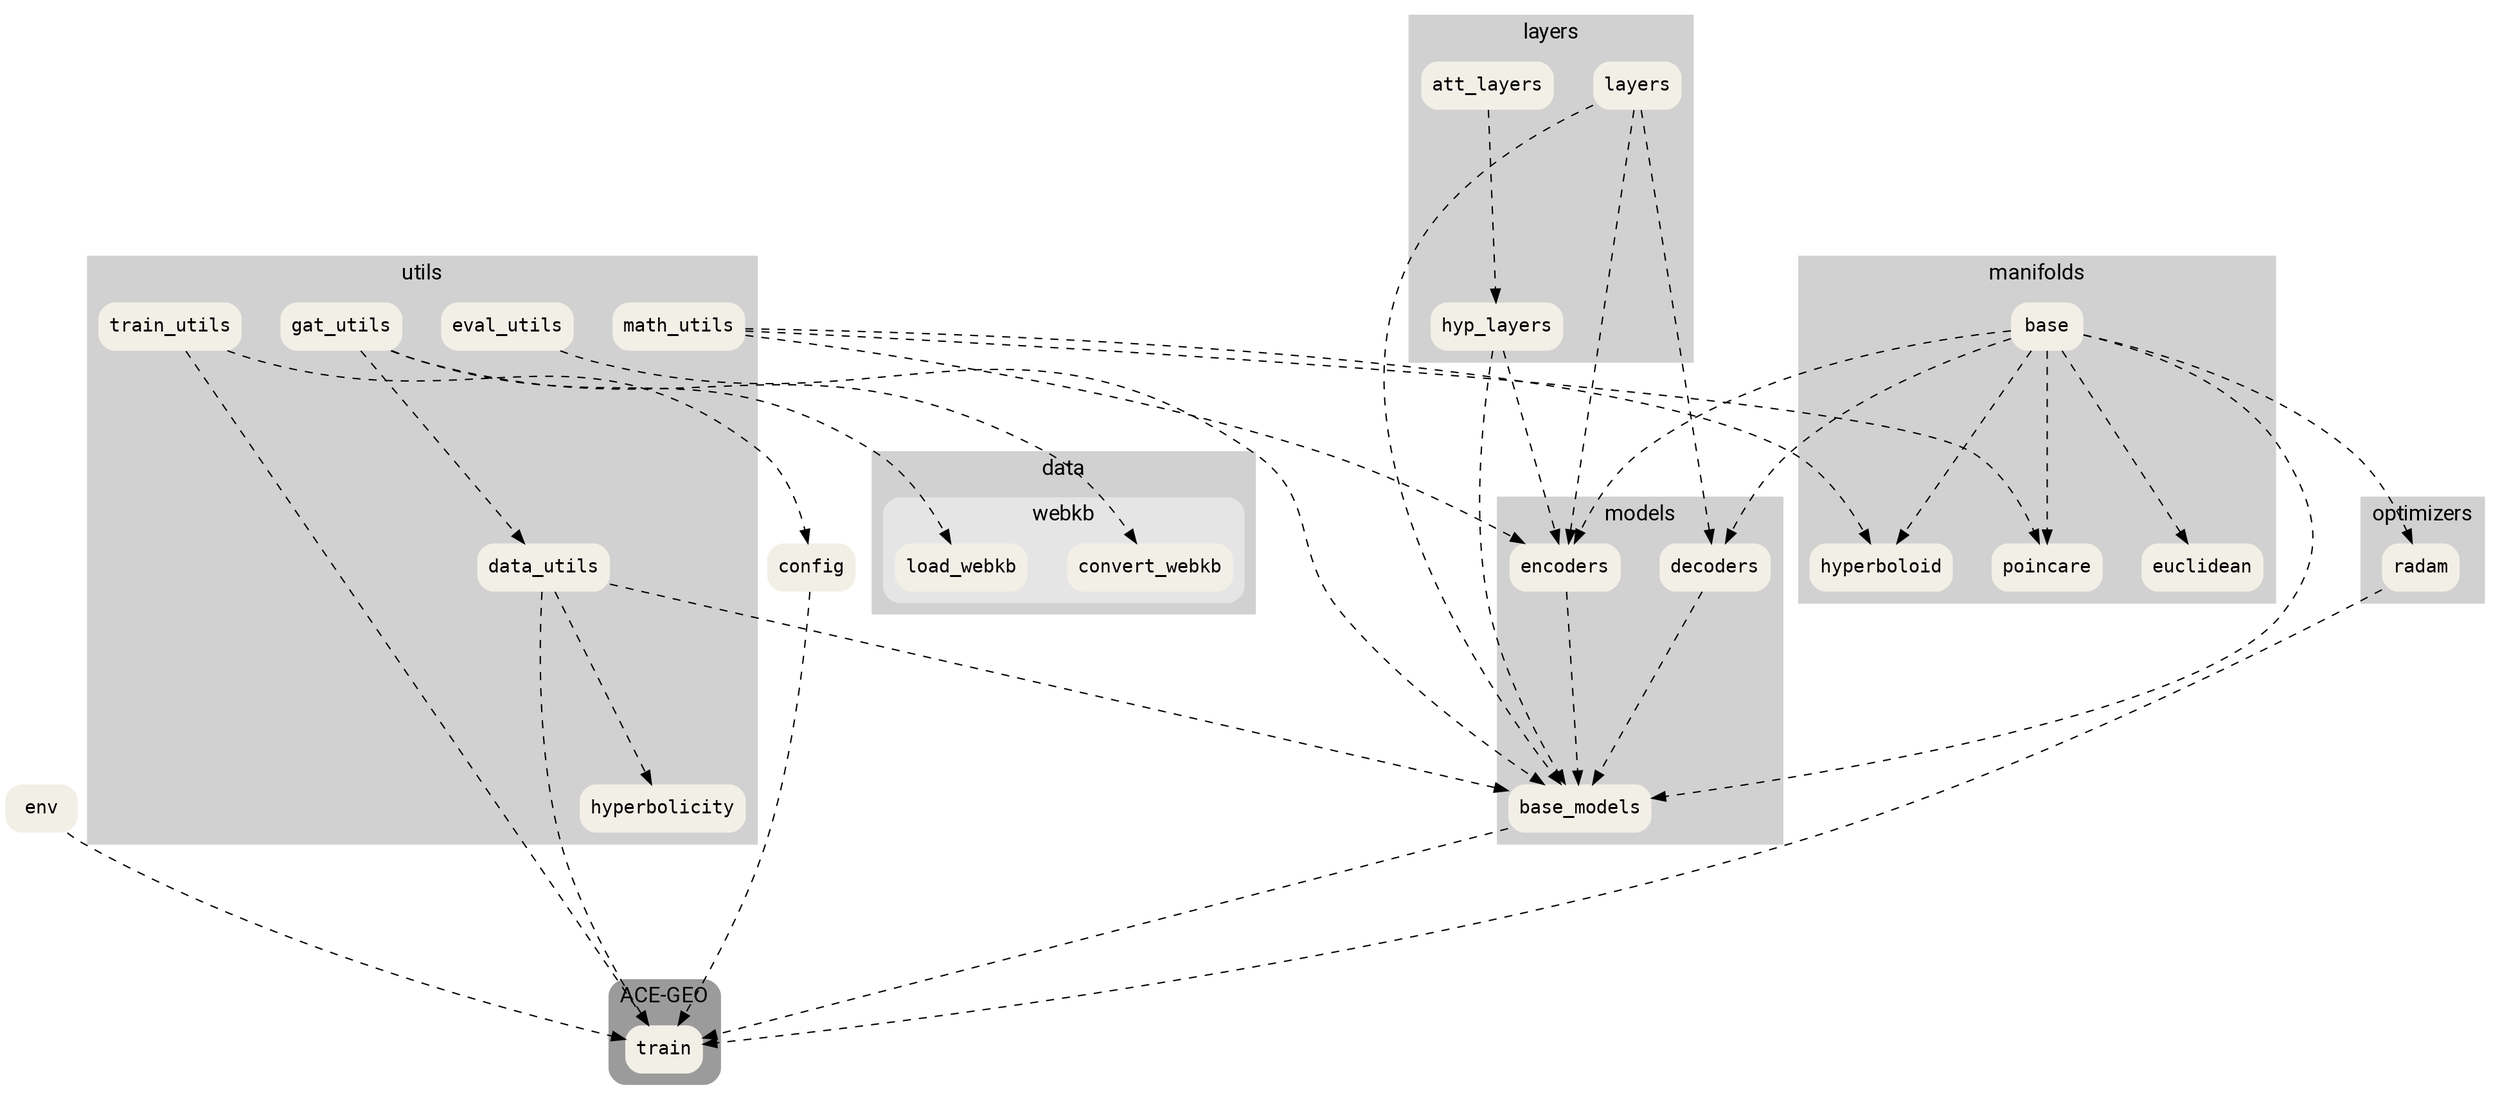 # This file was generated by snakefood3.
strict digraph "dependencies" {
  graph [rankdir = "TB"; overlap = false; splines = true; nodesep = 0.4; ranksep = 2; ratio = auto; fontsize = 16; dpi = 184; clusterrank = "local"; rank = same; color = "#D1D1D1"; shape = tab; style = "filled,bold"; fontcolor = "#000000"; fontname = Roboto;];
  
  node [fontsize = 14; shape = box; fontname = Consolas; style = "filled,dashed,bold,rounded"; fillcolor = "#F2EFE7"; color = none;];
  
  edge [arrowtail = dot; style = dashed;];
  
  subgraph cluster0 {
    label = "ACE-GEO";
    style = "rounded,filled";
    color = "#9b9b9b";
    
    "train";
  }
  
  subgraph cluster1 {
    label = "data";
    
    subgraph cluster2 {
      label = "webkb";
      style = "rounded,filled";
      color = "#e5e5e5";
      rank = same;
      "convert_webkb";
      "load_webkb";
    }
  }
  
  subgraph cluster3 {
    label = "layers";
    
    "att_layers";
    "hyp_layers";
    "layers";
  }
  
  subgraph cluster4 {
    label = "manifolds";
    
    "base";
    "euclidean";
    "hyperboloid";
    "poincare";
  }
  
  subgraph cluster5 {
    label = "models";
    
    "base_models";
    "decoders";
    "encoders";
  }
  
  subgraph cluster6 {
    label = "optimizers";
    
    "radam";
  }
  
  subgraph cluster7 {
    label = "utils";
    
    "data_utils";
    "eval_utils";
    "gat_utils";
    "hyperbolicity";
    "math_utils";
    "train_utils";
  }
  
  "train_utils" -> "config";
  "config" -> "train";
  "base_models" -> "train";
  "train_utils" -> "train";
  "env" -> "train";
  "data_utils" -> "train";
  "radam" -> "train";
  "gat_utils" -> "convert_webkb";
  "gat_utils" -> "load_webkb";
  "att_layers" -> "hyp_layers";
  "base" -> "euclidean";
  "base" -> "hyperboloid";
  "math_utils" -> "hyperboloid";
  "base" -> "poincare";
  "math_utils" -> "poincare";
  "data_utils" -> "base_models";
  "decoders" -> "base_models";
  "hyp_layers" -> "base_models";
  "encoders" -> "base_models";
  "base" -> "base_models" [ltail = cluster4;];
  "layers" -> "base_models";
  "eval_utils" -> "base_models";
  "layers" -> "decoders";
  "base" -> "decoders" [ltail = cluster4;];
  "hyp_layers" -> "encoders";
  "math_utils" -> "encoders";
  "base" -> "encoders" [ltail = cluster4;];
  "layers" -> "encoders";
  "base" -> "radam" [ltail = cluster4;];
  "gat_utils" -> "data_utils";
  "data_utils" -> "hyperbolicity";
}
